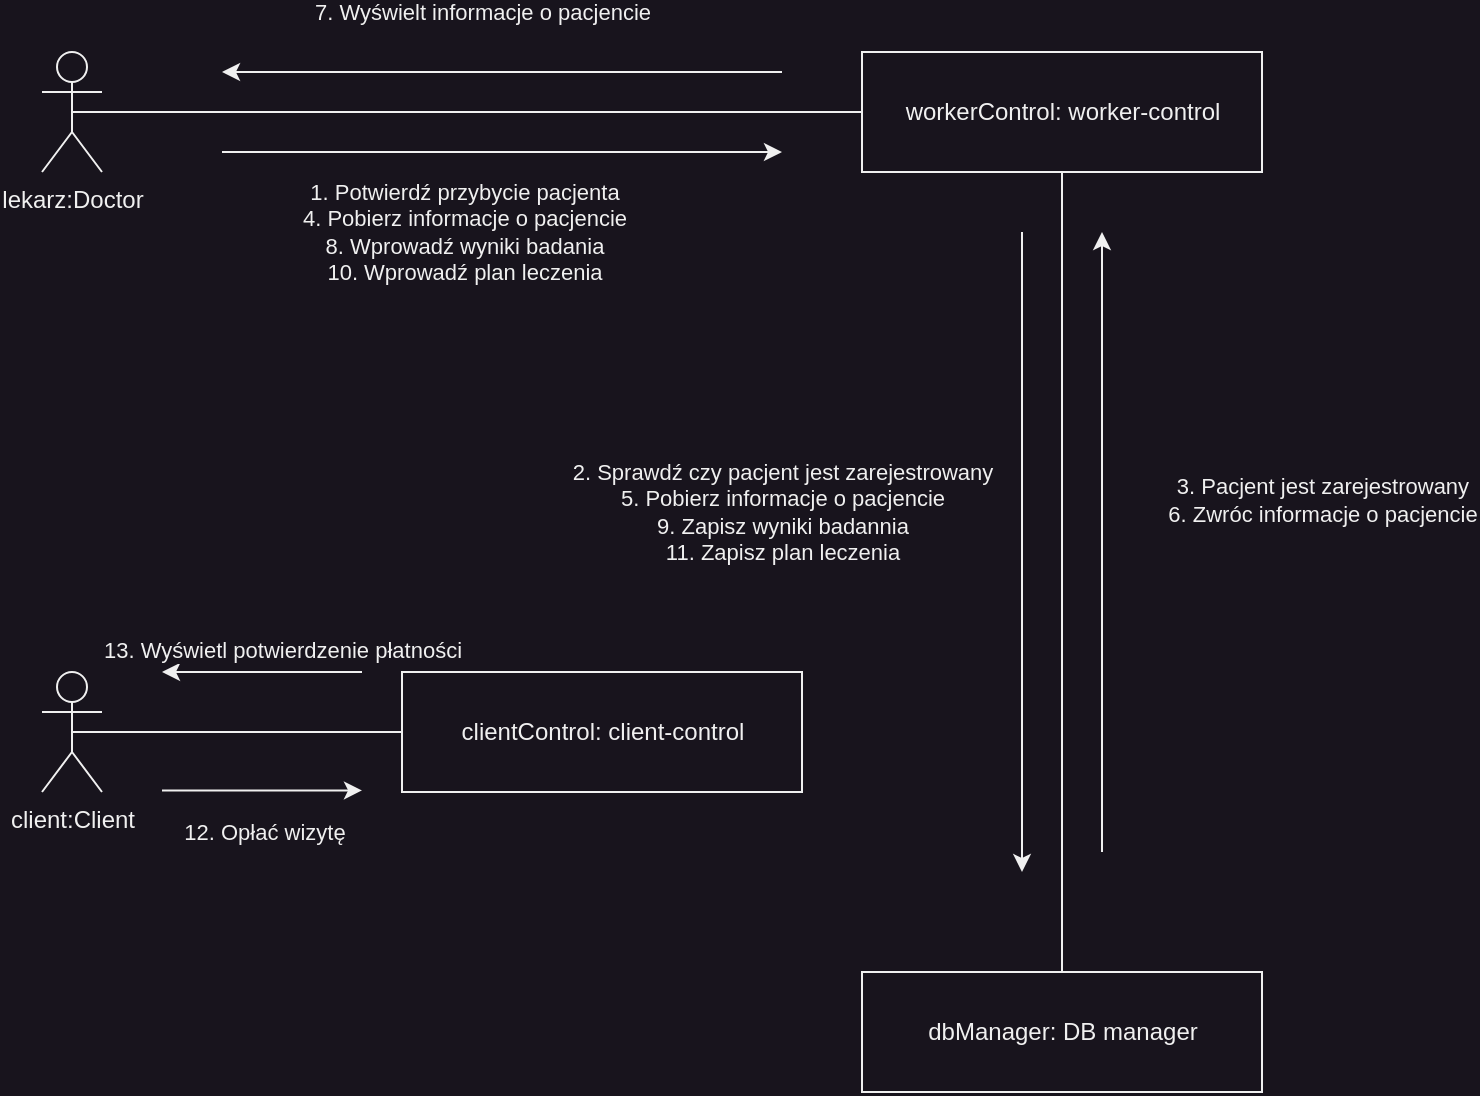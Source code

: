 <mxfile>
    <diagram id="J3-gwADplvWaz73nWvPu" name="Page-1">
        <mxGraphModel dx="1025" dy="885" grid="1" gridSize="10" guides="1" tooltips="1" connect="1" arrows="1" fold="1" page="1" pageScale="1" pageWidth="827" pageHeight="1169" background="#18141D" math="0" shadow="0">
            <root>
                <mxCell id="0"/>
                <mxCell id="1" parent="0"/>
                <mxCell id="2" value="lekarz:Doctor" style="shape=umlActor;verticalLabelPosition=bottom;verticalAlign=top;html=1;outlineConnect=0;fillColor=#18141D;strokeColor=#F0F0F0;fontColor=#F0F0F0;shadow=0;labelBackgroundColor=#18141D;labelBorderColor=none;" vertex="1" parent="1">
                    <mxGeometry x="140" y="90" width="30" height="60" as="geometry"/>
                </mxCell>
                <mxCell id="3" style="edgeStyle=none;html=1;exitX=0.5;exitY=1;exitDx=0;exitDy=0;entryX=0.5;entryY=0;entryDx=0;entryDy=0;endArrow=none;endFill=0;fillColor=#18141D;strokeColor=#F0F0F0;fontColor=#F0F0F0;shadow=0;labelBackgroundColor=#18141D;labelBorderColor=none;" edge="1" parent="1" source="5" target="6">
                    <mxGeometry relative="1" as="geometry"/>
                </mxCell>
                <mxCell id="4" style="edgeStyle=none;html=1;entryX=0.5;entryY=0.5;entryDx=0;entryDy=0;entryPerimeter=0;endArrow=none;endFill=0;fillColor=#18141D;strokeColor=#F0F0F0;fontColor=#F0F0F0;shadow=0;labelBackgroundColor=#18141D;labelBorderColor=none;" edge="1" parent="1" source="5" target="2">
                    <mxGeometry relative="1" as="geometry"/>
                </mxCell>
                <mxCell id="5" value="workerControl: worker-control" style="rounded=0;html=1;fillColor=#18141D;strokeColor=#F0F0F0;fontColor=#F0F0F0;shadow=0;labelBackgroundColor=#18141D;labelBorderColor=none;" vertex="1" parent="1">
                    <mxGeometry x="550" y="90" width="200" height="60" as="geometry"/>
                </mxCell>
                <mxCell id="6" value="dbManager: DB manager" style="rounded=0;html=1;fillColor=#18141D;strokeColor=#F0F0F0;fontColor=#F0F0F0;shadow=0;labelBackgroundColor=#18141D;labelBorderColor=none;" vertex="1" parent="1">
                    <mxGeometry x="550" y="550" width="200" height="60" as="geometry"/>
                </mxCell>
                <mxCell id="7" value="" style="endArrow=classic;html=1;fillColor=#18141D;strokeColor=#F0F0F0;fontColor=#F0F0F0;shadow=0;labelBackgroundColor=#18141D;labelBorderColor=none;" edge="1" parent="1">
                    <mxGeometry width="50" height="50" relative="1" as="geometry">
                        <mxPoint x="230" y="140" as="sourcePoint"/>
                        <mxPoint x="510" y="140" as="targetPoint"/>
                    </mxGeometry>
                </mxCell>
                <mxCell id="8" value="1. Potwierdź przybycie pacjenta&lt;br&gt;4. Pobierz informacje o pacjencie&lt;br&gt;8. Wprowadź wyniki badania&lt;br&gt;10. Wprowadź plan leczenia" style="edgeLabel;html=1;align=center;verticalAlign=middle;resizable=0;points=[];fillColor=#18141D;strokeColor=#F0F0F0;fontColor=#F0F0F0;shadow=0;labelBackgroundColor=#18141D;labelBorderColor=none;" vertex="1" connectable="0" parent="7">
                    <mxGeometry x="-0.275" y="-1" relative="1" as="geometry">
                        <mxPoint x="19" y="39" as="offset"/>
                    </mxGeometry>
                </mxCell>
                <mxCell id="9" value="" style="endArrow=classic;html=1;fillColor=#18141D;strokeColor=#F0F0F0;fontColor=#F0F0F0;shadow=0;labelBackgroundColor=#18141D;labelBorderColor=none;" edge="1" parent="1">
                    <mxGeometry width="50" height="50" relative="1" as="geometry">
                        <mxPoint x="510" y="100" as="sourcePoint"/>
                        <mxPoint x="230" y="100" as="targetPoint"/>
                    </mxGeometry>
                </mxCell>
                <mxCell id="10" value="7. Wyświelt informacje o pacjencie" style="edgeLabel;html=1;align=center;verticalAlign=middle;resizable=0;points=[];fillColor=#18141D;strokeColor=#F0F0F0;fontColor=#F0F0F0;shadow=0;labelBackgroundColor=#18141D;labelBorderColor=none;" vertex="1" connectable="0" parent="9">
                    <mxGeometry x="0.193" y="-1" relative="1" as="geometry">
                        <mxPoint x="17" y="-29" as="offset"/>
                    </mxGeometry>
                </mxCell>
                <mxCell id="11" value="2. Sprawdź czy pacjent jest zarejestrowany&lt;br&gt;5. Pobierz informacje o pacjencie&lt;br&gt;9. Zapisz wyniki badannia&lt;br&gt;11. Zapisz plan leczenia" style="endArrow=classic;html=1;fillColor=#18141D;strokeColor=#F0F0F0;fontColor=#F0F0F0;shadow=0;labelBackgroundColor=#18141D;labelBorderColor=none;" edge="1" parent="1">
                    <mxGeometry x="-0.125" y="-120" width="50" height="50" relative="1" as="geometry">
                        <mxPoint x="630" y="180" as="sourcePoint"/>
                        <mxPoint x="630" y="500" as="targetPoint"/>
                        <mxPoint as="offset"/>
                    </mxGeometry>
                </mxCell>
                <mxCell id="12" value="" style="endArrow=classic;html=1;fillColor=#18141D;strokeColor=#F0F0F0;fontColor=#F0F0F0;shadow=0;labelBackgroundColor=#18141D;labelBorderColor=none;" edge="1" parent="1">
                    <mxGeometry width="50" height="50" relative="1" as="geometry">
                        <mxPoint x="670" y="490" as="sourcePoint"/>
                        <mxPoint x="670" y="180" as="targetPoint"/>
                    </mxGeometry>
                </mxCell>
                <mxCell id="13" value="3. Pacjent jest zarejestrowany&lt;br&gt;6. Zwróc informacje o pacjencie" style="edgeLabel;html=1;align=center;verticalAlign=middle;resizable=0;points=[];fillColor=#18141D;strokeColor=#F0F0F0;fontColor=#F0F0F0;shadow=0;labelBackgroundColor=#18141D;labelBorderColor=none;" vertex="1" connectable="0" parent="12">
                    <mxGeometry x="0.129" y="-4" relative="1" as="geometry">
                        <mxPoint x="106" y="-1" as="offset"/>
                    </mxGeometry>
                </mxCell>
                <mxCell id="17" style="edgeStyle=none;html=1;exitX=0.5;exitY=0.5;exitDx=0;exitDy=0;exitPerimeter=0;entryX=0;entryY=0.5;entryDx=0;entryDy=0;endArrow=none;endFill=0;fillColor=#18141D;strokeColor=#F0F0F0;fontColor=#F0F0F0;shadow=0;labelBackgroundColor=#18141D;labelBorderColor=none;" edge="1" parent="1" source="14" target="15">
                    <mxGeometry relative="1" as="geometry"/>
                </mxCell>
                <mxCell id="14" value="client:Client" style="shape=umlActor;verticalLabelPosition=bottom;verticalAlign=top;html=1;outlineConnect=0;fillColor=#18141D;strokeColor=#F0F0F0;fontColor=#F0F0F0;shadow=0;labelBackgroundColor=#18141D;labelBorderColor=none;" vertex="1" parent="1">
                    <mxGeometry x="140" y="400" width="30" height="60" as="geometry"/>
                </mxCell>
                <mxCell id="15" value="clientControl: client-control" style="rounded=0;html=1;fillColor=#18141D;strokeColor=#F0F0F0;fontColor=#F0F0F0;shadow=0;labelBackgroundColor=#18141D;labelBorderColor=none;" vertex="1" parent="1">
                    <mxGeometry x="320" y="400" width="200" height="60" as="geometry"/>
                </mxCell>
                <mxCell id="18" value="" style="endArrow=classic;html=1;fillColor=#18141D;strokeColor=#F0F0F0;fontColor=#F0F0F0;shadow=0;labelBackgroundColor=#18141D;labelBorderColor=none;" edge="1" parent="1">
                    <mxGeometry width="50" height="50" relative="1" as="geometry">
                        <mxPoint x="300" y="400" as="sourcePoint"/>
                        <mxPoint x="200" y="400" as="targetPoint"/>
                    </mxGeometry>
                </mxCell>
                <mxCell id="19" value="12. Opłać wizytę" style="edgeLabel;html=1;align=center;verticalAlign=middle;resizable=0;points=[];fillColor=#18141D;strokeColor=#F0F0F0;fontColor=#F0F0F0;shadow=0;labelBackgroundColor=#18141D;labelBorderColor=none;" vertex="1" connectable="0" parent="18">
                    <mxGeometry x="0.193" y="-1" relative="1" as="geometry">
                        <mxPoint x="10" y="81" as="offset"/>
                    </mxGeometry>
                </mxCell>
                <mxCell id="20" value="" style="endArrow=classic;html=1;fillColor=#18141D;strokeColor=#F0F0F0;fontColor=#F0F0F0;shadow=0;labelBackgroundColor=#18141D;labelBorderColor=none;" edge="1" parent="1">
                    <mxGeometry width="50" height="50" relative="1" as="geometry">
                        <mxPoint x="200" y="459.2" as="sourcePoint"/>
                        <mxPoint x="300" y="459.2" as="targetPoint"/>
                    </mxGeometry>
                </mxCell>
                <mxCell id="21" value="13. Wyświetl potwierdzenie płatności" style="edgeLabel;html=1;align=center;verticalAlign=middle;resizable=0;points=[];fillColor=#18141D;strokeColor=#F0F0F0;fontColor=#F0F0F0;shadow=0;labelBackgroundColor=#18141D;labelBorderColor=none;" vertex="1" connectable="0" parent="20">
                    <mxGeometry x="0.193" y="-1" relative="1" as="geometry">
                        <mxPoint y="-71" as="offset"/>
                    </mxGeometry>
                </mxCell>
            </root>
        </mxGraphModel>
    </diagram>
</mxfile>